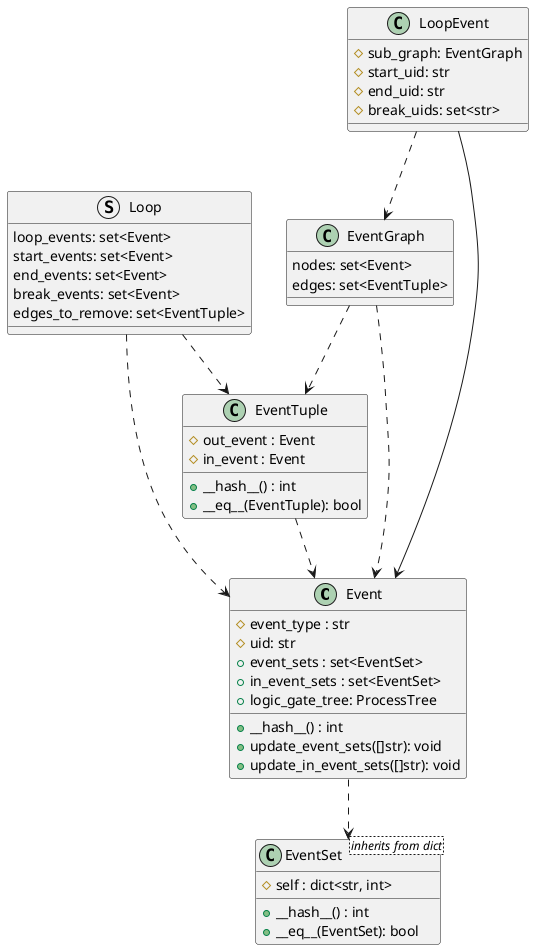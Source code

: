 @startuml

class Event {
    #event_type : str
    #uid: str
    +event_sets : set<EventSet>
    +in_event_sets : set<EventSet>
    +logic_gate_tree: ProcessTree
    +__hash__() : int
    +update_event_sets([]str): void
    +update_in_event_sets([]str): void
}

struct Loop {
    loop_events: set<Event>
    start_events: set<Event>
    end_events: set<Event>
    break_events: set<Event>
    edges_to_remove: set<EventTuple>
}

class LoopEvent {
    #sub_graph: EventGraph
    #start_uid: str
    #end_uid: str
    #break_uids: set<str>
}

class EventTuple {
    #out_event : Event
    #in_event : Event
    +__hash__() : int
    +__eq__(EventTuple): bool
}


class EventSet <inherits from dict> {
    #self : dict<str, int>
    +__hash__() : int
    +__eq__(EventSet): bool
}

class EventGraph {
    nodes: set<Event>
    edges: set<EventTuple>
}


Event ..> EventSet
EventGraph ..> Event
EventGraph ..> EventTuple
EventTuple ..> Event
LoopEvent --> Event
Loop ..> EventTuple
Loop ..> Event
LoopEvent ..> EventGraph

@enduml